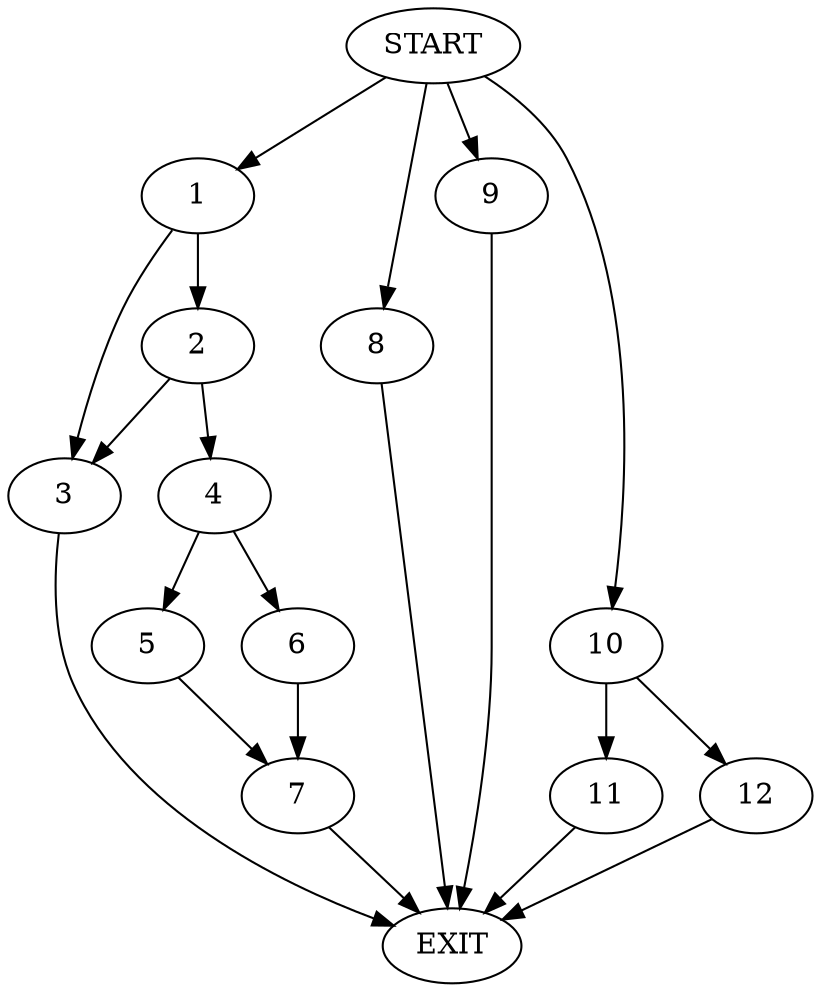 digraph {
0 [label="START"]
13 [label="EXIT"]
0 -> 1
1 -> 2
1 -> 3
3 -> 13
2 -> 4
2 -> 3
4 -> 5
4 -> 6
5 -> 7
6 -> 7
7 -> 13
0 -> 8
8 -> 13
0 -> 9
9 -> 13
0 -> 10
10 -> 11
10 -> 12
12 -> 13
11 -> 13
}

